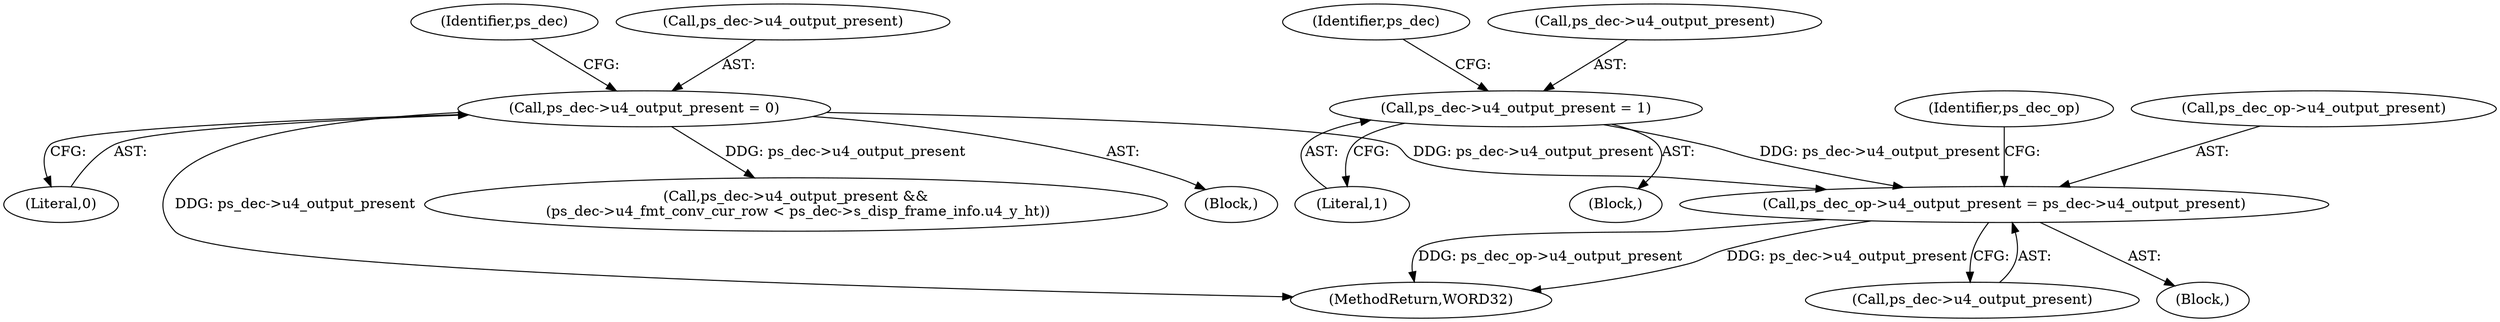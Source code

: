 digraph "0_Android_7554755536019e439433c515eeb44e701fb3bfb2@pointer" {
"1000798" [label="(Call,ps_dec_op->u4_output_present = ps_dec->u4_output_present)"];
"1000337" [label="(Call,ps_dec->u4_output_present = 0)"];
"1000764" [label="(Call,ps_dec->u4_output_present = 1)"];
"1002013" [label="(Call,ps_dec->u4_output_present &&\n (ps_dec->u4_fmt_conv_cur_row < ps_dec->s_disp_frame_info.u4_y_ht))"];
"1000345" [label="(Identifier,ps_dec)"];
"1000768" [label="(Literal,1)"];
"1000799" [label="(Call,ps_dec_op->u4_output_present)"];
"1000798" [label="(Call,ps_dec_op->u4_output_present = ps_dec->u4_output_present)"];
"1000770" [label="(Identifier,ps_dec)"];
"1000338" [label="(Call,ps_dec->u4_output_present)"];
"1000765" [label="(Call,ps_dec->u4_output_present)"];
"1000730" [label="(Block,)"];
"1000151" [label="(Block,)"];
"1000807" [label="(Identifier,ps_dec_op)"];
"1000341" [label="(Literal,0)"];
"1002129" [label="(MethodReturn,WORD32)"];
"1000802" [label="(Call,ps_dec->u4_output_present)"];
"1000337" [label="(Call,ps_dec->u4_output_present = 0)"];
"1000764" [label="(Call,ps_dec->u4_output_present = 1)"];
"1000712" [label="(Block,)"];
"1000798" -> "1000712"  [label="AST: "];
"1000798" -> "1000802"  [label="CFG: "];
"1000799" -> "1000798"  [label="AST: "];
"1000802" -> "1000798"  [label="AST: "];
"1000807" -> "1000798"  [label="CFG: "];
"1000798" -> "1002129"  [label="DDG: ps_dec->u4_output_present"];
"1000798" -> "1002129"  [label="DDG: ps_dec_op->u4_output_present"];
"1000337" -> "1000798"  [label="DDG: ps_dec->u4_output_present"];
"1000764" -> "1000798"  [label="DDG: ps_dec->u4_output_present"];
"1000337" -> "1000151"  [label="AST: "];
"1000337" -> "1000341"  [label="CFG: "];
"1000338" -> "1000337"  [label="AST: "];
"1000341" -> "1000337"  [label="AST: "];
"1000345" -> "1000337"  [label="CFG: "];
"1000337" -> "1002129"  [label="DDG: ps_dec->u4_output_present"];
"1000337" -> "1002013"  [label="DDG: ps_dec->u4_output_present"];
"1000764" -> "1000730"  [label="AST: "];
"1000764" -> "1000768"  [label="CFG: "];
"1000765" -> "1000764"  [label="AST: "];
"1000768" -> "1000764"  [label="AST: "];
"1000770" -> "1000764"  [label="CFG: "];
}
